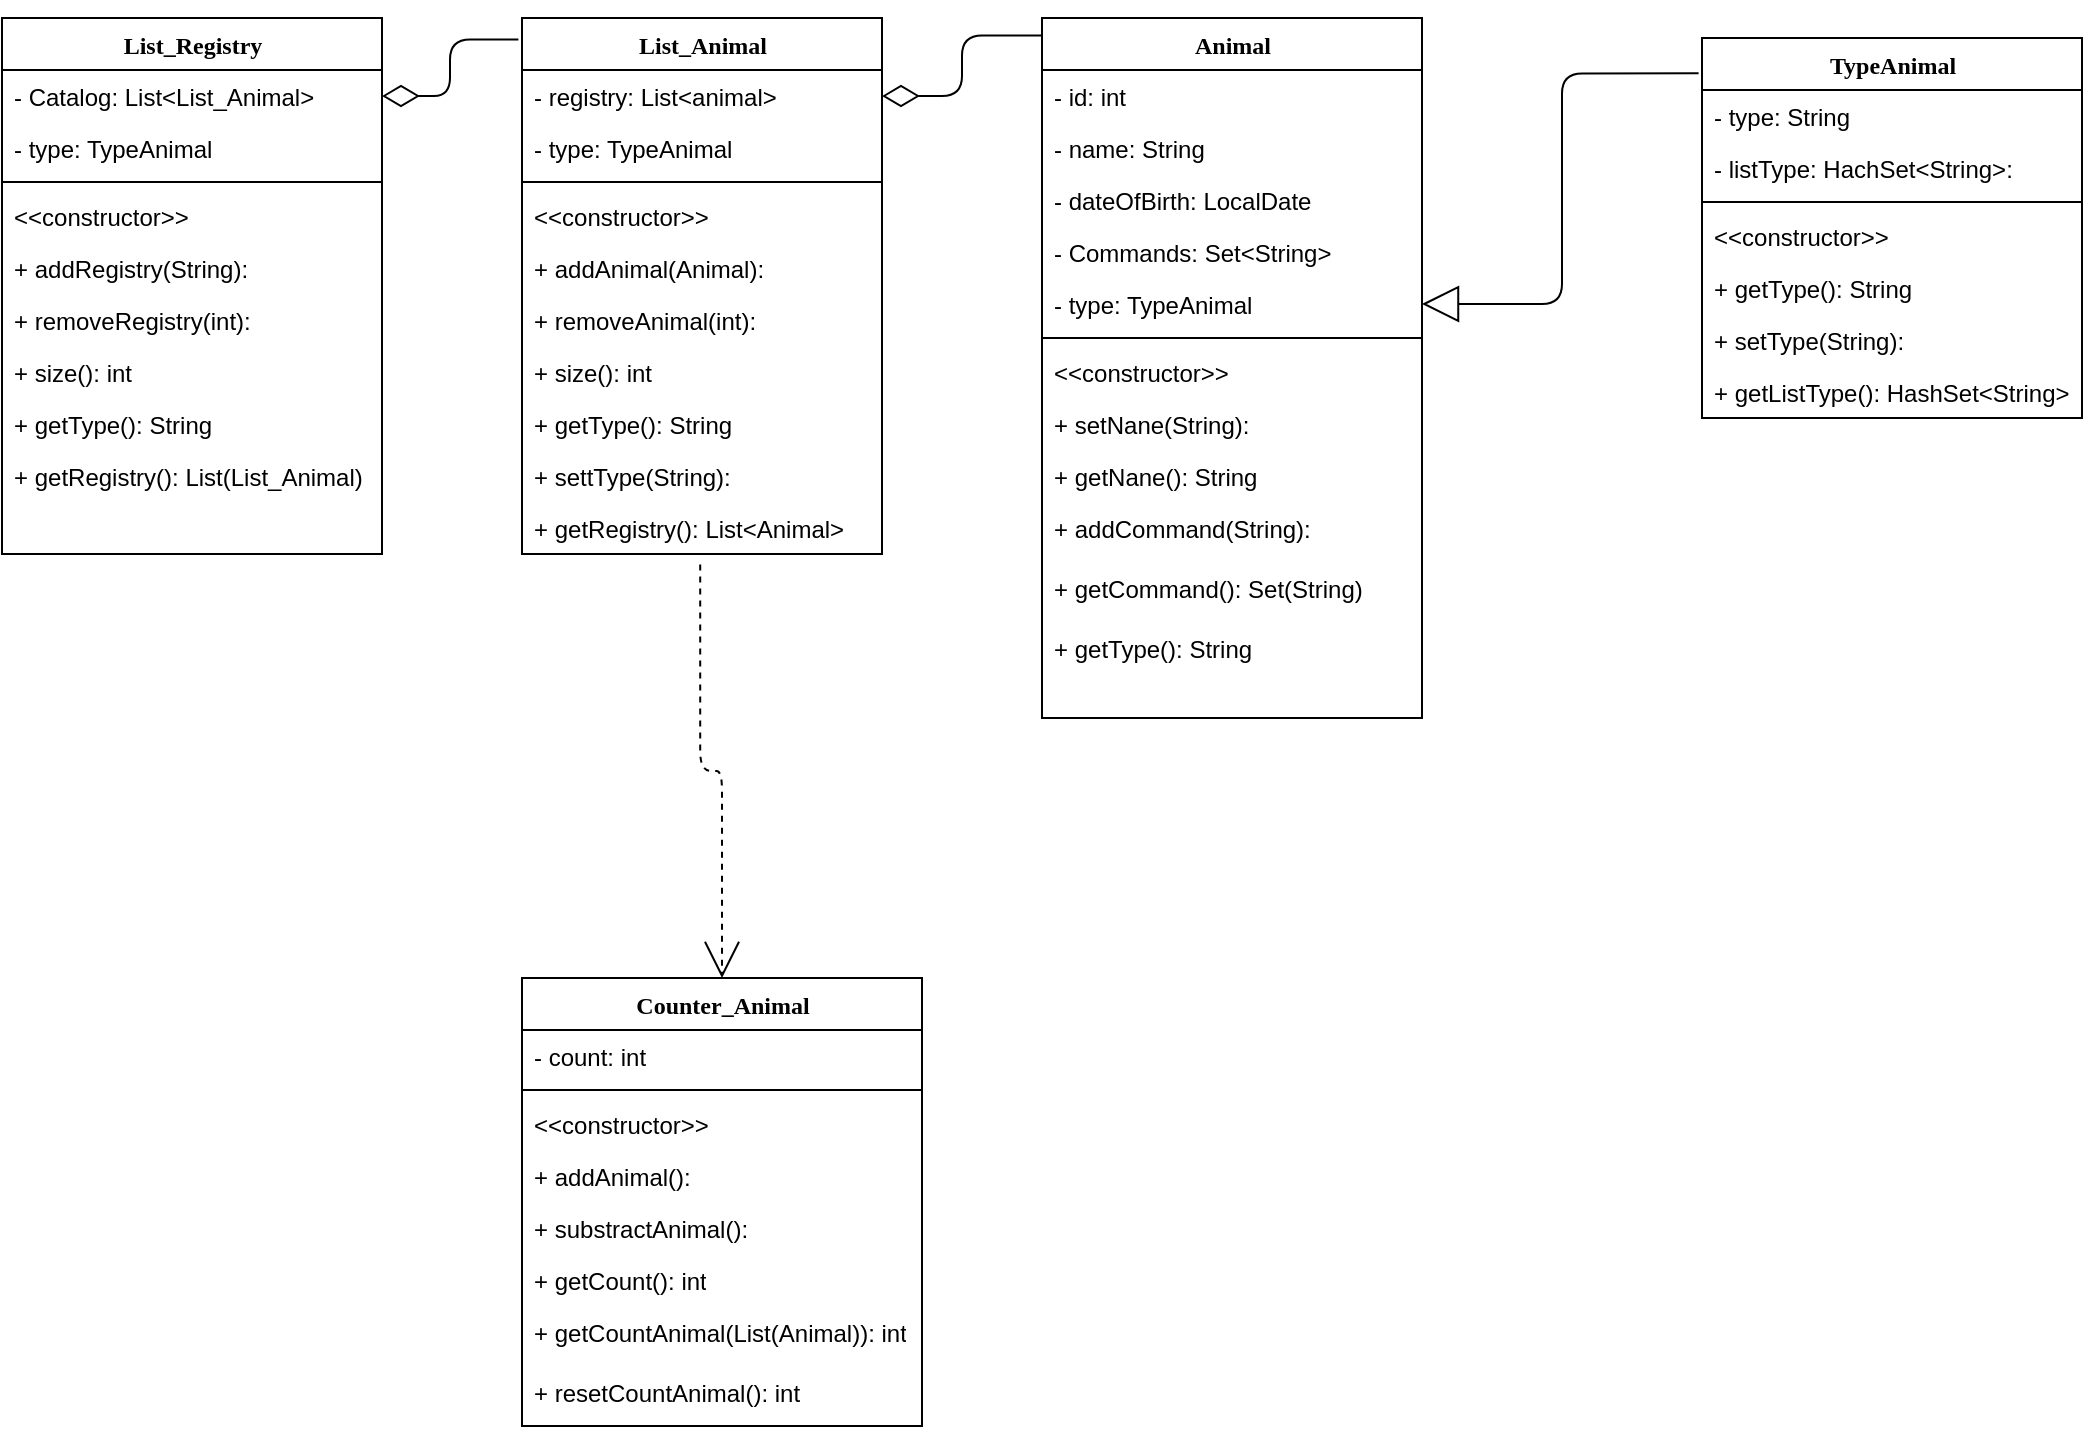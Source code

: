 <mxfile version="23.1.5" type="device">
  <diagram name="Page-1" id="9f46799a-70d6-7492-0946-bef42562c5a5">
    <mxGraphModel dx="1500" dy="899" grid="1" gridSize="10" guides="1" tooltips="1" connect="1" arrows="1" fold="1" page="1" pageScale="1" pageWidth="1100" pageHeight="850" background="none" math="0" shadow="0">
      <root>
        <mxCell id="0" />
        <mxCell id="1" parent="0" />
        <mxCell id="78961159f06e98e8-30" value="List_Animal" style="swimlane;html=1;fontStyle=1;align=center;verticalAlign=top;childLayout=stackLayout;horizontal=1;startSize=26;horizontalStack=0;resizeParent=1;resizeLast=0;collapsible=1;marginBottom=0;swimlaneFillColor=#ffffff;rounded=0;shadow=0;comic=0;labelBackgroundColor=none;strokeWidth=1;fillColor=none;fontFamily=Verdana;fontSize=12" parent="1" vertex="1">
          <mxGeometry x="300" y="40" width="180" height="268" as="geometry" />
        </mxCell>
        <mxCell id="78961159f06e98e8-31" value="- registry: List&amp;lt;animal&amp;gt;" style="text;html=1;strokeColor=none;fillColor=none;align=left;verticalAlign=top;spacingLeft=4;spacingRight=4;whiteSpace=wrap;overflow=hidden;rotatable=0;points=[[0,0.5],[1,0.5]];portConstraint=eastwest;" parent="78961159f06e98e8-30" vertex="1">
          <mxGeometry y="26" width="180" height="26" as="geometry" />
        </mxCell>
        <mxCell id="78961159f06e98e8-36" value="- type: TypeAnimal" style="text;html=1;strokeColor=none;fillColor=none;align=left;verticalAlign=top;spacingLeft=4;spacingRight=4;whiteSpace=wrap;overflow=hidden;rotatable=0;points=[[0,0.5],[1,0.5]];portConstraint=eastwest;" parent="78961159f06e98e8-30" vertex="1">
          <mxGeometry y="52" width="180" height="26" as="geometry" />
        </mxCell>
        <mxCell id="78961159f06e98e8-38" value="" style="line;html=1;strokeWidth=1;fillColor=none;align=left;verticalAlign=middle;spacingTop=-1;spacingLeft=3;spacingRight=3;rotatable=0;labelPosition=right;points=[];portConstraint=eastwest;" parent="78961159f06e98e8-30" vertex="1">
          <mxGeometry y="78" width="180" height="8" as="geometry" />
        </mxCell>
        <mxCell id="MH1Wg6121GcU4RUyZUyX-33" value="&amp;lt;&amp;lt;constructor&amp;gt;&amp;gt;" style="text;html=1;strokeColor=none;fillColor=none;align=left;verticalAlign=top;spacingLeft=4;spacingRight=4;whiteSpace=wrap;overflow=hidden;rotatable=0;points=[[0,0.5],[1,0.5]];portConstraint=eastwest;" vertex="1" parent="78961159f06e98e8-30">
          <mxGeometry y="86" width="180" height="26" as="geometry" />
        </mxCell>
        <mxCell id="78961159f06e98e8-39" value="+ addAnimal(Animal):&amp;nbsp;" style="text;html=1;strokeColor=none;fillColor=none;align=left;verticalAlign=top;spacingLeft=4;spacingRight=4;whiteSpace=wrap;overflow=hidden;rotatable=0;points=[[0,0.5],[1,0.5]];portConstraint=eastwest;" parent="78961159f06e98e8-30" vertex="1">
          <mxGeometry y="112" width="180" height="26" as="geometry" />
        </mxCell>
        <mxCell id="78961159f06e98e8-40" value="+ removeAnimal(int):&amp;nbsp;" style="text;html=1;strokeColor=none;fillColor=none;align=left;verticalAlign=top;spacingLeft=4;spacingRight=4;whiteSpace=wrap;overflow=hidden;rotatable=0;points=[[0,0.5],[1,0.5]];portConstraint=eastwest;" parent="78961159f06e98e8-30" vertex="1">
          <mxGeometry y="138" width="180" height="26" as="geometry" />
        </mxCell>
        <mxCell id="78961159f06e98e8-42" value="+ size(): int" style="text;html=1;strokeColor=none;fillColor=none;align=left;verticalAlign=top;spacingLeft=4;spacingRight=4;whiteSpace=wrap;overflow=hidden;rotatable=0;points=[[0,0.5],[1,0.5]];portConstraint=eastwest;" parent="78961159f06e98e8-30" vertex="1">
          <mxGeometry y="164" width="180" height="26" as="geometry" />
        </mxCell>
        <mxCell id="MH1Wg6121GcU4RUyZUyX-15" value="+ getType(): String" style="text;html=1;strokeColor=none;fillColor=none;align=left;verticalAlign=top;spacingLeft=4;spacingRight=4;whiteSpace=wrap;overflow=hidden;rotatable=0;points=[[0,0.5],[1,0.5]];portConstraint=eastwest;" vertex="1" parent="78961159f06e98e8-30">
          <mxGeometry y="190" width="180" height="26" as="geometry" />
        </mxCell>
        <mxCell id="MH1Wg6121GcU4RUyZUyX-55" value="+ settType(String):&amp;nbsp;" style="text;html=1;strokeColor=none;fillColor=none;align=left;verticalAlign=top;spacingLeft=4;spacingRight=4;whiteSpace=wrap;overflow=hidden;rotatable=0;points=[[0,0.5],[1,0.5]];portConstraint=eastwest;" vertex="1" parent="78961159f06e98e8-30">
          <mxGeometry y="216" width="180" height="26" as="geometry" />
        </mxCell>
        <mxCell id="MH1Wg6121GcU4RUyZUyX-16" value="+ getRegistry(): List&amp;lt;Animal&amp;gt;" style="text;html=1;strokeColor=none;fillColor=none;align=left;verticalAlign=top;spacingLeft=4;spacingRight=4;whiteSpace=wrap;overflow=hidden;rotatable=0;points=[[0,0.5],[1,0.5]];portConstraint=eastwest;" vertex="1" parent="78961159f06e98e8-30">
          <mxGeometry y="242" width="180" height="26" as="geometry" />
        </mxCell>
        <mxCell id="78961159f06e98e8-129" style="html=1;labelBackgroundColor=none;startFill=0;startSize=8;endArrow=open;endFill=0;endSize=16;fontFamily=Verdana;fontSize=12;elbow=vertical;dashed=1;exitX=0.495;exitY=1.201;exitDx=0;exitDy=0;exitPerimeter=0;edgeStyle=elbowEdgeStyle;" parent="1" source="MH1Wg6121GcU4RUyZUyX-16" target="78961159f06e98e8-56" edge="1">
          <mxGeometry relative="1" as="geometry">
            <mxPoint x="100" y="360" as="sourcePoint" />
          </mxGeometry>
        </mxCell>
        <mxCell id="78961159f06e98e8-56" value="Counter_Animal" style="swimlane;html=1;fontStyle=1;align=center;verticalAlign=top;childLayout=stackLayout;horizontal=1;startSize=26;horizontalStack=0;resizeParent=1;resizeLast=0;collapsible=1;marginBottom=0;swimlaneFillColor=#ffffff;rounded=0;shadow=0;comic=0;labelBackgroundColor=none;strokeWidth=1;fillColor=none;fontFamily=Verdana;fontSize=12" parent="1" vertex="1">
          <mxGeometry x="300" y="520" width="200" height="224" as="geometry" />
        </mxCell>
        <mxCell id="78961159f06e98e8-57" value="- count: int" style="text;html=1;strokeColor=none;fillColor=none;align=left;verticalAlign=top;spacingLeft=4;spacingRight=4;whiteSpace=wrap;overflow=hidden;rotatable=0;points=[[0,0.5],[1,0.5]];portConstraint=eastwest;" parent="78961159f06e98e8-56" vertex="1">
          <mxGeometry y="26" width="200" height="26" as="geometry" />
        </mxCell>
        <mxCell id="78961159f06e98e8-64" value="" style="line;html=1;strokeWidth=1;fillColor=none;align=left;verticalAlign=middle;spacingTop=-1;spacingLeft=3;spacingRight=3;rotatable=0;labelPosition=right;points=[];portConstraint=eastwest;" parent="78961159f06e98e8-56" vertex="1">
          <mxGeometry y="52" width="200" height="8" as="geometry" />
        </mxCell>
        <mxCell id="78961159f06e98e8-65" value="&amp;lt;&amp;lt;constructor&amp;gt;&amp;gt;" style="text;html=1;strokeColor=none;fillColor=none;align=left;verticalAlign=top;spacingLeft=4;spacingRight=4;whiteSpace=wrap;overflow=hidden;rotatable=0;points=[[0,0.5],[1,0.5]];portConstraint=eastwest;" parent="78961159f06e98e8-56" vertex="1">
          <mxGeometry y="60" width="200" height="26" as="geometry" />
        </mxCell>
        <mxCell id="MH1Wg6121GcU4RUyZUyX-35" value="+ addAnimal():&amp;nbsp;" style="text;html=1;strokeColor=none;fillColor=none;align=left;verticalAlign=top;spacingLeft=4;spacingRight=4;whiteSpace=wrap;overflow=hidden;rotatable=0;points=[[0,0.5],[1,0.5]];portConstraint=eastwest;" vertex="1" parent="78961159f06e98e8-56">
          <mxGeometry y="86" width="200" height="26" as="geometry" />
        </mxCell>
        <mxCell id="MH1Wg6121GcU4RUyZUyX-3" value="+ substractAnimal():&amp;nbsp;" style="text;html=1;strokeColor=none;fillColor=none;align=left;verticalAlign=top;spacingLeft=4;spacingRight=4;whiteSpace=wrap;overflow=hidden;rotatable=0;points=[[0,0.5],[1,0.5]];portConstraint=eastwest;" vertex="1" parent="78961159f06e98e8-56">
          <mxGeometry y="112" width="200" height="26" as="geometry" />
        </mxCell>
        <mxCell id="78961159f06e98e8-66" value="+ getCount(): int" style="text;html=1;strokeColor=none;fillColor=none;align=left;verticalAlign=top;spacingLeft=4;spacingRight=4;whiteSpace=wrap;overflow=hidden;rotatable=0;points=[[0,0.5],[1,0.5]];portConstraint=eastwest;" parent="78961159f06e98e8-56" vertex="1">
          <mxGeometry y="138" width="200" height="26" as="geometry" />
        </mxCell>
        <mxCell id="78961159f06e98e8-68" value="+ getCountAnimal(List(Animal)): int" style="text;html=1;strokeColor=none;fillColor=none;align=left;verticalAlign=top;spacingLeft=4;spacingRight=4;whiteSpace=wrap;overflow=hidden;rotatable=0;points=[[0,0.5],[1,0.5]];portConstraint=eastwest;" parent="78961159f06e98e8-56" vertex="1">
          <mxGeometry y="164" width="200" height="30" as="geometry" />
        </mxCell>
        <mxCell id="MH1Wg6121GcU4RUyZUyX-2" value="+ resetCountAnimal(): int" style="text;html=1;strokeColor=none;fillColor=none;align=left;verticalAlign=top;spacingLeft=4;spacingRight=4;whiteSpace=wrap;overflow=hidden;rotatable=0;points=[[0,0.5],[1,0.5]];portConstraint=eastwest;" vertex="1" parent="78961159f06e98e8-56">
          <mxGeometry y="194" width="200" height="30" as="geometry" />
        </mxCell>
        <mxCell id="78961159f06e98e8-127" style="edgeStyle=orthogonalEdgeStyle;html=1;labelBackgroundColor=none;startFill=0;startSize=8;endArrow=block;endFill=0;endSize=16;fontFamily=Verdana;fontSize=12;exitX=-0.009;exitY=0.093;exitDx=0;exitDy=0;entryX=1;entryY=0.5;entryDx=0;entryDy=0;exitPerimeter=0;" parent="1" source="MH1Wg6121GcU4RUyZUyX-36" edge="1" target="fUNBcGnzT9NdFOyHv9Hl-10">
          <mxGeometry relative="1" as="geometry">
            <mxPoint x="840" y="500" as="targetPoint" />
            <Array as="points">
              <mxPoint x="820" y="68" />
              <mxPoint x="820" y="183" />
            </Array>
          </mxGeometry>
        </mxCell>
        <mxCell id="fUNBcGnzT9NdFOyHv9Hl-1" value="Animal" style="swimlane;html=1;fontStyle=1;align=center;verticalAlign=top;childLayout=stackLayout;horizontal=1;startSize=26;horizontalStack=0;resizeParent=1;resizeLast=0;collapsible=1;marginBottom=0;swimlaneFillColor=#ffffff;rounded=0;shadow=0;comic=0;labelBackgroundColor=none;strokeWidth=1;fillColor=none;fontFamily=Verdana;fontSize=12" parent="1" vertex="1">
          <mxGeometry x="560" y="40" width="190" height="350" as="geometry" />
        </mxCell>
        <mxCell id="fUNBcGnzT9NdFOyHv9Hl-2" value="- id: int" style="text;html=1;strokeColor=none;fillColor=none;align=left;verticalAlign=top;spacingLeft=4;spacingRight=4;whiteSpace=wrap;overflow=hidden;rotatable=0;points=[[0,0.5],[1,0.5]];portConstraint=eastwest;" parent="fUNBcGnzT9NdFOyHv9Hl-1" vertex="1">
          <mxGeometry y="26" width="190" height="26" as="geometry" />
        </mxCell>
        <mxCell id="fUNBcGnzT9NdFOyHv9Hl-3" value="- name: String" style="text;html=1;strokeColor=none;fillColor=none;align=left;verticalAlign=top;spacingLeft=4;spacingRight=4;whiteSpace=wrap;overflow=hidden;rotatable=0;points=[[0,0.5],[1,0.5]];portConstraint=eastwest;" parent="fUNBcGnzT9NdFOyHv9Hl-1" vertex="1">
          <mxGeometry y="52" width="190" height="26" as="geometry" />
        </mxCell>
        <mxCell id="fUNBcGnzT9NdFOyHv9Hl-4" value="- dateOfBirth: LocalDate" style="text;html=1;strokeColor=none;fillColor=none;align=left;verticalAlign=top;spacingLeft=4;spacingRight=4;whiteSpace=wrap;overflow=hidden;rotatable=0;points=[[0,0.5],[1,0.5]];portConstraint=eastwest;" parent="fUNBcGnzT9NdFOyHv9Hl-1" vertex="1">
          <mxGeometry y="78" width="190" height="26" as="geometry" />
        </mxCell>
        <mxCell id="fUNBcGnzT9NdFOyHv9Hl-5" value="- Commands: Set&amp;lt;String&amp;gt;" style="text;html=1;strokeColor=none;fillColor=none;align=left;verticalAlign=top;spacingLeft=4;spacingRight=4;whiteSpace=wrap;overflow=hidden;rotatable=0;points=[[0,0.5],[1,0.5]];portConstraint=eastwest;" parent="fUNBcGnzT9NdFOyHv9Hl-1" vertex="1">
          <mxGeometry y="104" width="190" height="26" as="geometry" />
        </mxCell>
        <mxCell id="fUNBcGnzT9NdFOyHv9Hl-10" value="- type: TypeAnimal" style="text;html=1;strokeColor=none;fillColor=none;align=left;verticalAlign=top;spacingLeft=4;spacingRight=4;whiteSpace=wrap;overflow=hidden;rotatable=0;points=[[0,0.5],[1,0.5]];portConstraint=eastwest;" parent="fUNBcGnzT9NdFOyHv9Hl-1" vertex="1">
          <mxGeometry y="130" width="190" height="26" as="geometry" />
        </mxCell>
        <mxCell id="fUNBcGnzT9NdFOyHv9Hl-6" value="" style="line;html=1;strokeWidth=1;fillColor=none;align=left;verticalAlign=middle;spacingTop=-1;spacingLeft=3;spacingRight=3;rotatable=0;labelPosition=right;points=[];portConstraint=eastwest;" parent="fUNBcGnzT9NdFOyHv9Hl-1" vertex="1">
          <mxGeometry y="156" width="190" height="8" as="geometry" />
        </mxCell>
        <mxCell id="fUNBcGnzT9NdFOyHv9Hl-7" value="&amp;lt;&amp;lt;constructor&amp;gt;&amp;gt;" style="text;html=1;strokeColor=none;fillColor=none;align=left;verticalAlign=top;spacingLeft=4;spacingRight=4;whiteSpace=wrap;overflow=hidden;rotatable=0;points=[[0,0.5],[1,0.5]];portConstraint=eastwest;" parent="fUNBcGnzT9NdFOyHv9Hl-1" vertex="1">
          <mxGeometry y="164" width="190" height="26" as="geometry" />
        </mxCell>
        <mxCell id="MH1Wg6121GcU4RUyZUyX-34" value="+ setNane(String):&amp;nbsp;" style="text;html=1;strokeColor=none;fillColor=none;align=left;verticalAlign=top;spacingLeft=4;spacingRight=4;whiteSpace=wrap;overflow=hidden;rotatable=0;points=[[0,0.5],[1,0.5]];portConstraint=eastwest;" vertex="1" parent="fUNBcGnzT9NdFOyHv9Hl-1">
          <mxGeometry y="190" width="190" height="26" as="geometry" />
        </mxCell>
        <mxCell id="MH1Wg6121GcU4RUyZUyX-5" value="+ getNane(): String" style="text;html=1;strokeColor=none;fillColor=none;align=left;verticalAlign=top;spacingLeft=4;spacingRight=4;whiteSpace=wrap;overflow=hidden;rotatable=0;points=[[0,0.5],[1,0.5]];portConstraint=eastwest;" vertex="1" parent="fUNBcGnzT9NdFOyHv9Hl-1">
          <mxGeometry y="216" width="190" height="26" as="geometry" />
        </mxCell>
        <mxCell id="fUNBcGnzT9NdFOyHv9Hl-8" value="+ addCommand(String):" style="text;html=1;strokeColor=none;fillColor=none;align=left;verticalAlign=top;spacingLeft=4;spacingRight=4;whiteSpace=wrap;overflow=hidden;rotatable=0;points=[[0,0.5],[1,0.5]];portConstraint=eastwest;" parent="fUNBcGnzT9NdFOyHv9Hl-1" vertex="1">
          <mxGeometry y="242" width="190" height="30" as="geometry" />
        </mxCell>
        <mxCell id="fUNBcGnzT9NdFOyHv9Hl-11" value="+ getCommand(): Set(String)" style="text;html=1;strokeColor=none;fillColor=none;align=left;verticalAlign=top;spacingLeft=4;spacingRight=4;whiteSpace=wrap;overflow=hidden;rotatable=0;points=[[0,0.5],[1,0.5]];portConstraint=eastwest;" parent="fUNBcGnzT9NdFOyHv9Hl-1" vertex="1">
          <mxGeometry y="272" width="190" height="30" as="geometry" />
        </mxCell>
        <mxCell id="MH1Wg6121GcU4RUyZUyX-4" value="+ getType(): String&amp;nbsp;" style="text;html=1;strokeColor=none;fillColor=none;align=left;verticalAlign=top;spacingLeft=4;spacingRight=4;whiteSpace=wrap;overflow=hidden;rotatable=0;points=[[0,0.5],[1,0.5]];portConstraint=eastwest;" vertex="1" parent="fUNBcGnzT9NdFOyHv9Hl-1">
          <mxGeometry y="302" width="190" height="26" as="geometry" />
        </mxCell>
        <mxCell id="MH1Wg6121GcU4RUyZUyX-20" style="html=1;labelBackgroundColor=none;startFill=0;startSize=8;endArrow=diamondThin;endFill=0;endSize=16;fontFamily=Verdana;fontSize=12;exitX=0;exitY=0.025;exitDx=0;exitDy=0;entryX=1;entryY=0.5;entryDx=0;entryDy=0;exitPerimeter=0;edgeStyle=elbowEdgeStyle;" edge="1" parent="1" source="fUNBcGnzT9NdFOyHv9Hl-1" target="78961159f06e98e8-31">
          <mxGeometry relative="1" as="geometry">
            <mxPoint x="560" y="627" as="sourcePoint" />
            <mxPoint x="430" y="65" as="targetPoint" />
          </mxGeometry>
        </mxCell>
        <mxCell id="MH1Wg6121GcU4RUyZUyX-36" value="TypeAnimal" style="swimlane;html=1;fontStyle=1;align=center;verticalAlign=top;childLayout=stackLayout;horizontal=1;startSize=26;horizontalStack=0;resizeParent=1;resizeLast=0;collapsible=1;marginBottom=0;swimlaneFillColor=#ffffff;rounded=0;shadow=0;comic=0;labelBackgroundColor=none;strokeWidth=1;fillColor=none;fontFamily=Verdana;fontSize=12" vertex="1" parent="1">
          <mxGeometry x="890" y="50" width="190" height="190" as="geometry" />
        </mxCell>
        <mxCell id="MH1Wg6121GcU4RUyZUyX-37" value="- type: String" style="text;html=1;strokeColor=none;fillColor=none;align=left;verticalAlign=top;spacingLeft=4;spacingRight=4;whiteSpace=wrap;overflow=hidden;rotatable=0;points=[[0,0.5],[1,0.5]];portConstraint=eastwest;" vertex="1" parent="MH1Wg6121GcU4RUyZUyX-36">
          <mxGeometry y="26" width="190" height="26" as="geometry" />
        </mxCell>
        <mxCell id="MH1Wg6121GcU4RUyZUyX-38" value="- listType: HachSet&amp;lt;String&amp;gt;:" style="text;html=1;strokeColor=none;fillColor=none;align=left;verticalAlign=top;spacingLeft=4;spacingRight=4;whiteSpace=wrap;overflow=hidden;rotatable=0;points=[[0,0.5],[1,0.5]];portConstraint=eastwest;" vertex="1" parent="MH1Wg6121GcU4RUyZUyX-36">
          <mxGeometry y="52" width="190" height="26" as="geometry" />
        </mxCell>
        <mxCell id="MH1Wg6121GcU4RUyZUyX-39" value="" style="line;html=1;strokeWidth=1;fillColor=none;align=left;verticalAlign=middle;spacingTop=-1;spacingLeft=3;spacingRight=3;rotatable=0;labelPosition=right;points=[];portConstraint=eastwest;" vertex="1" parent="MH1Wg6121GcU4RUyZUyX-36">
          <mxGeometry y="78" width="190" height="8" as="geometry" />
        </mxCell>
        <mxCell id="MH1Wg6121GcU4RUyZUyX-40" value="&amp;lt;&amp;lt;constructor&amp;gt;&amp;gt;" style="text;html=1;strokeColor=none;fillColor=none;align=left;verticalAlign=top;spacingLeft=4;spacingRight=4;whiteSpace=wrap;overflow=hidden;rotatable=0;points=[[0,0.5],[1,0.5]];portConstraint=eastwest;" vertex="1" parent="MH1Wg6121GcU4RUyZUyX-36">
          <mxGeometry y="86" width="190" height="26" as="geometry" />
        </mxCell>
        <mxCell id="MH1Wg6121GcU4RUyZUyX-41" value="+ getType(): String&amp;nbsp;" style="text;html=1;strokeColor=none;fillColor=none;align=left;verticalAlign=top;spacingLeft=4;spacingRight=4;whiteSpace=wrap;overflow=hidden;rotatable=0;points=[[0,0.5],[1,0.5]];portConstraint=eastwest;" vertex="1" parent="MH1Wg6121GcU4RUyZUyX-36">
          <mxGeometry y="112" width="190" height="26" as="geometry" />
        </mxCell>
        <mxCell id="MH1Wg6121GcU4RUyZUyX-42" value="+ setType(String):&amp;nbsp;" style="text;html=1;strokeColor=none;fillColor=none;align=left;verticalAlign=top;spacingLeft=4;spacingRight=4;whiteSpace=wrap;overflow=hidden;rotatable=0;points=[[0,0.5],[1,0.5]];portConstraint=eastwest;" vertex="1" parent="MH1Wg6121GcU4RUyZUyX-36">
          <mxGeometry y="138" width="190" height="26" as="geometry" />
        </mxCell>
        <mxCell id="MH1Wg6121GcU4RUyZUyX-43" value="+ getListType(): HashSet&amp;lt;String&amp;gt;" style="text;html=1;strokeColor=none;fillColor=none;align=left;verticalAlign=top;spacingLeft=4;spacingRight=4;whiteSpace=wrap;overflow=hidden;rotatable=0;points=[[0,0.5],[1,0.5]];portConstraint=eastwest;" vertex="1" parent="MH1Wg6121GcU4RUyZUyX-36">
          <mxGeometry y="164" width="190" height="26" as="geometry" />
        </mxCell>
        <mxCell id="MH1Wg6121GcU4RUyZUyX-44" value="List_Registry" style="swimlane;html=1;fontStyle=1;align=center;verticalAlign=top;childLayout=stackLayout;horizontal=1;startSize=26;horizontalStack=0;resizeParent=1;resizeLast=0;collapsible=1;marginBottom=0;swimlaneFillColor=#ffffff;rounded=0;shadow=0;comic=0;labelBackgroundColor=none;strokeWidth=1;fillColor=none;fontFamily=Verdana;fontSize=12" vertex="1" parent="1">
          <mxGeometry x="40" y="40" width="190" height="268" as="geometry" />
        </mxCell>
        <mxCell id="MH1Wg6121GcU4RUyZUyX-45" value="- Catalog: List&amp;lt;List_Animal&amp;gt;" style="text;html=1;strokeColor=none;fillColor=none;align=left;verticalAlign=top;spacingLeft=4;spacingRight=4;whiteSpace=wrap;overflow=hidden;rotatable=0;points=[[0,0.5],[1,0.5]];portConstraint=eastwest;" vertex="1" parent="MH1Wg6121GcU4RUyZUyX-44">
          <mxGeometry y="26" width="190" height="26" as="geometry" />
        </mxCell>
        <mxCell id="MH1Wg6121GcU4RUyZUyX-46" value="- type: TypeAnimal" style="text;html=1;strokeColor=none;fillColor=none;align=left;verticalAlign=top;spacingLeft=4;spacingRight=4;whiteSpace=wrap;overflow=hidden;rotatable=0;points=[[0,0.5],[1,0.5]];portConstraint=eastwest;" vertex="1" parent="MH1Wg6121GcU4RUyZUyX-44">
          <mxGeometry y="52" width="190" height="26" as="geometry" />
        </mxCell>
        <mxCell id="MH1Wg6121GcU4RUyZUyX-48" value="" style="line;html=1;strokeWidth=1;fillColor=none;align=left;verticalAlign=middle;spacingTop=-1;spacingLeft=3;spacingRight=3;rotatable=0;labelPosition=right;points=[];portConstraint=eastwest;" vertex="1" parent="MH1Wg6121GcU4RUyZUyX-44">
          <mxGeometry y="78" width="190" height="8" as="geometry" />
        </mxCell>
        <mxCell id="MH1Wg6121GcU4RUyZUyX-49" value="&amp;lt;&amp;lt;constructor&amp;gt;&amp;gt;" style="text;html=1;strokeColor=none;fillColor=none;align=left;verticalAlign=top;spacingLeft=4;spacingRight=4;whiteSpace=wrap;overflow=hidden;rotatable=0;points=[[0,0.5],[1,0.5]];portConstraint=eastwest;" vertex="1" parent="MH1Wg6121GcU4RUyZUyX-44">
          <mxGeometry y="86" width="190" height="26" as="geometry" />
        </mxCell>
        <mxCell id="MH1Wg6121GcU4RUyZUyX-50" value="+ addRegistry(String):&amp;nbsp;" style="text;html=1;strokeColor=none;fillColor=none;align=left;verticalAlign=top;spacingLeft=4;spacingRight=4;whiteSpace=wrap;overflow=hidden;rotatable=0;points=[[0,0.5],[1,0.5]];portConstraint=eastwest;" vertex="1" parent="MH1Wg6121GcU4RUyZUyX-44">
          <mxGeometry y="112" width="190" height="26" as="geometry" />
        </mxCell>
        <mxCell id="MH1Wg6121GcU4RUyZUyX-51" value="+ removeRegistry(int):&amp;nbsp;" style="text;html=1;strokeColor=none;fillColor=none;align=left;verticalAlign=top;spacingLeft=4;spacingRight=4;whiteSpace=wrap;overflow=hidden;rotatable=0;points=[[0,0.5],[1,0.5]];portConstraint=eastwest;" vertex="1" parent="MH1Wg6121GcU4RUyZUyX-44">
          <mxGeometry y="138" width="190" height="26" as="geometry" />
        </mxCell>
        <mxCell id="MH1Wg6121GcU4RUyZUyX-52" value="+ size(): int" style="text;html=1;strokeColor=none;fillColor=none;align=left;verticalAlign=top;spacingLeft=4;spacingRight=4;whiteSpace=wrap;overflow=hidden;rotatable=0;points=[[0,0.5],[1,0.5]];portConstraint=eastwest;" vertex="1" parent="MH1Wg6121GcU4RUyZUyX-44">
          <mxGeometry y="164" width="190" height="26" as="geometry" />
        </mxCell>
        <mxCell id="MH1Wg6121GcU4RUyZUyX-53" value="+ getType(): String" style="text;html=1;strokeColor=none;fillColor=none;align=left;verticalAlign=top;spacingLeft=4;spacingRight=4;whiteSpace=wrap;overflow=hidden;rotatable=0;points=[[0,0.5],[1,0.5]];portConstraint=eastwest;" vertex="1" parent="MH1Wg6121GcU4RUyZUyX-44">
          <mxGeometry y="190" width="190" height="26" as="geometry" />
        </mxCell>
        <mxCell id="MH1Wg6121GcU4RUyZUyX-54" value="+ getRegistry(): List(List_Animal)" style="text;html=1;strokeColor=none;fillColor=none;align=left;verticalAlign=top;spacingLeft=4;spacingRight=4;whiteSpace=wrap;overflow=hidden;rotatable=0;points=[[0,0.5],[1,0.5]];portConstraint=eastwest;" vertex="1" parent="MH1Wg6121GcU4RUyZUyX-44">
          <mxGeometry y="216" width="190" height="26" as="geometry" />
        </mxCell>
        <mxCell id="MH1Wg6121GcU4RUyZUyX-56" style="html=1;labelBackgroundColor=none;startFill=0;startSize=8;endArrow=diamondThin;endFill=0;endSize=16;fontFamily=Verdana;fontSize=12;entryX=1;entryY=0.5;entryDx=0;entryDy=0;edgeStyle=elbowEdgeStyle;exitX=-0.01;exitY=0.04;exitDx=0;exitDy=0;exitPerimeter=0;" edge="1" parent="1" source="78961159f06e98e8-30" target="MH1Wg6121GcU4RUyZUyX-45">
          <mxGeometry relative="1" as="geometry">
            <mxPoint x="290" y="50" as="sourcePoint" />
            <mxPoint x="220" y="50" as="targetPoint" />
          </mxGeometry>
        </mxCell>
      </root>
    </mxGraphModel>
  </diagram>
</mxfile>
